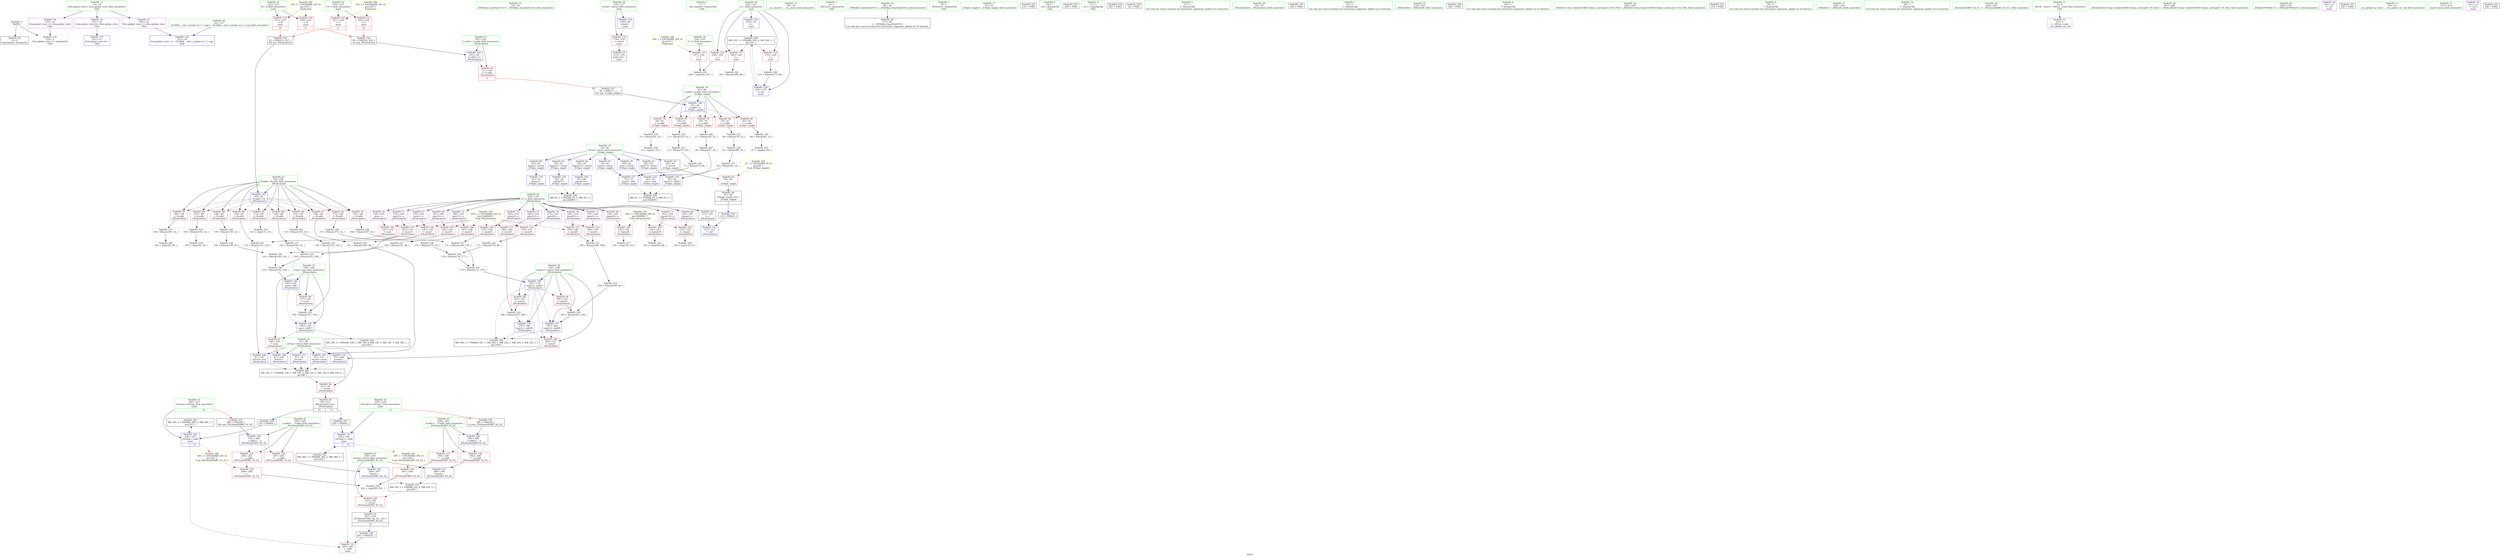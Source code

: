 digraph "SVFG" {
	label="SVFG";

	Node0x5607ea381460 [shape=record,color=grey,label="{NodeID: 0\nNullPtr}"];
	Node0x5607ea381460 -> Node0x5607ea39ebd0[style=solid];
	Node0x5607ea381460 -> Node0x5607ea3a54e0[style=solid];
	Node0x5607ea3ba050 [shape=record,color=black,label="{NodeID: 263\nMR_36V_2 = PHI(MR_36V_3, MR_36V_1, )\npts\{227 \}\n}"];
	Node0x5607ea3ba050 -> Node0x5607ea3a67c0[style=dashed];
	Node0x5607ea39ef70 [shape=record,color=red,label="{NodeID: 97\n160\<--105\n\<--sum\n_Z9calculateii\n}"];
	Node0x5607ea39ef70 -> Node0x5607ea3a6140[style=solid];
	Node0x5607ea39d070 [shape=record,color=green,label="{NodeID: 14\n23\<--24\n_ZNSt8ios_base4InitC1Ev\<--_ZNSt8ios_base4InitC1Ev_field_insensitive\n}"];
	Node0x5607ea39fad0 [shape=record,color=red,label="{NodeID: 111\n186\<--185\n\<--max35\n_Z9calculateii\n}"];
	Node0x5607ea39fad0 -> Node0x5607ea3ab0e0[style=solid];
	Node0x5607ea39dcb0 [shape=record,color=green,label="{NodeID: 28\n216\<--217\nretval\<--retval_field_insensitive\nmain\n}"];
	Node0x5607ea39dcb0 -> Node0x5607ea39fd40[style=solid];
	Node0x5607ea39dcb0 -> Node0x5607ea3a6620[style=solid];
	Node0x5607ea3a4e00 [shape=record,color=red,label="{NodeID: 125\n298\<--292\n\<--__a.addr\n_ZSt3maxIiERKT_S2_S2_\n}"];
	Node0x5607ea3a4e00 -> Node0x5607ea3a5140[style=solid];
	Node0x5607ea39e930 [shape=record,color=green,label="{NodeID: 42\n292\<--293\n__a.addr\<--__a.addr_field_insensitive\n_ZSt3maxIiERKT_S2_S2_\n}"];
	Node0x5607ea39e930 -> Node0x5607ea3a4e00[style=solid];
	Node0x5607ea39e930 -> Node0x5607ea3a4ed0[style=solid];
	Node0x5607ea39e930 -> Node0x5607ea3a6a30[style=solid];
	Node0x5607ea3ab6e0 [shape=record,color=grey,label="{NodeID: 222\n156 = Binary(153, 155, )\n}"];
	Node0x5607ea3ab6e0 -> Node0x5607ea3ab860[style=solid];
	Node0x5607ea3a59f0 [shape=record,color=blue,label="{NodeID: 139\n83\<--82\nmax12\<--add11\n_Z10get_singlei\n}"];
	Node0x5607ea3a59f0 -> Node0x5607ea3baa50[style=dashed];
	Node0x5607ea3a0540 [shape=record,color=purple,label="{NodeID: 56\n321\<--14\nllvm.global_ctors_0\<--llvm.global_ctors\nGlob }"];
	Node0x5607ea3a0540 -> Node0x5607ea3a52e0[style=solid];
	Node0x5607ea3acbe0 [shape=record,color=grey,label="{NodeID: 236\n143 = Binary(140, 142, )\n}"];
	Node0x5607ea3acbe0 -> Node0x5607ea3abce0[style=solid];
	Node0x5607ea3a6550 [shape=record,color=blue,label="{NodeID: 153\n97\<--54\nretval\<--\n_Z9calculateii\n}"];
	Node0x5607ea3a6550 -> Node0x5607ea3b9150[style=dashed];
	Node0x5607ea3a1130 [shape=record,color=purple,label="{NodeID: 70\n146\<--103\nmax13\<--s\n_Z9calculateii\n}"];
	Node0x5607ea3a1130 -> Node0x5607ea39f6c0[style=solid];
	Node0x5607ea3cd340 [shape=record,color=black,label="{NodeID: 333\n95 = PHI(253, 257, )\n0th arg _Z9calculateii }"];
	Node0x5607ea3cd340 -> Node0x5607ea3a5b90[style=solid];
	Node0x5607ea3ae0e0 [shape=record,color=grey,label="{NodeID: 250\n193 = cmp(192, 59, )\n}"];
	Node0x5607ea3a1c90 [shape=record,color=red,label="{NodeID: 84\n211\<--97\n\<--retval\n_Z9calculateii\n}"];
	Node0x5607ea3a1c90 -> Node0x5607ea3a0060[style=solid];
	Node0x5607ea3812f0 [shape=record,color=green,label="{NodeID: 1\n7\<--1\n__dso_handle\<--dummyObj\nGlob }"];
	Node0x5607ea3ba550 [shape=record,color=black,label="{NodeID: 264\nMR_30V_3 = PHI(MR_30V_4, MR_30V_2, )\npts\{221 \}\n}"];
	Node0x5607ea3ba550 -> Node0x5607ea3a46b0[style=dashed];
	Node0x5607ea3ba550 -> Node0x5607ea3a4780[style=dashed];
	Node0x5607ea3ba550 -> Node0x5607ea3a4850[style=dashed];
	Node0x5607ea3ba550 -> Node0x5607ea3a6960[style=dashed];
	Node0x5607ea39f040 [shape=record,color=red,label="{NodeID: 98\n187\<--107\n\<--sum22\n_Z9calculateii\n}"];
	Node0x5607ea39f040 -> Node0x5607ea3ab0e0[style=solid];
	Node0x5607ea39d130 [shape=record,color=green,label="{NodeID: 15\n29\<--30\n__cxa_atexit\<--__cxa_atexit_field_insensitive\n}"];
	Node0x5607ea3be4e0 [shape=record,color=yellow,style=double,label="{NodeID: 278\n22V_1 = ENCHI(MR_22V_0)\npts\{1040000 \}\nFun[_Z9calculateii]}"];
	Node0x5607ea3be4e0 -> Node0x5607ea39f2b0[style=dashed];
	Node0x5607ea3be4e0 -> Node0x5607ea39f450[style=dashed];
	Node0x5607ea3be4e0 -> Node0x5607ea39f5f0[style=dashed];
	Node0x5607ea3be4e0 -> Node0x5607ea39f6c0[style=dashed];
	Node0x5607ea3be4e0 -> Node0x5607ea39f790[style=dashed];
	Node0x5607ea3be4e0 -> Node0x5607ea39f930[style=dashed];
	Node0x5607ea3be4e0 -> Node0x5607ea39fa00[style=dashed];
	Node0x5607ea3be4e0 -> Node0x5607ea39fad0[style=dashed];
	Node0x5607ea3be4e0 -> Node0x5607ea39fba0[style=dashed];
	Node0x5607ea3be4e0 -> Node0x5607ea39fc70[style=dashed];
	Node0x5607ea39fba0 [shape=record,color=red,label="{NodeID: 112\n196\<--195\n\<--max40\n_Z9calculateii\n}"];
	Node0x5607ea39fba0 -> Node0x5607ea3a3580[style=solid];
	Node0x5607ea39dd80 [shape=record,color=green,label="{NodeID: 29\n218\<--219\nT\<--T_field_insensitive\nmain\n}"];
	Node0x5607ea39dd80 -> Node0x5607ea39fe10[style=solid];
	Node0x5607ea3bf180 [shape=record,color=yellow,style=double,label="{NodeID: 292\n2V_1 = ENCHI(MR_2V_0)\npts\{46 \}\nFun[_Z10get_singlei]}"];
	Node0x5607ea3bf180 -> Node0x5607ea3a1bc0[style=dashed];
	Node0x5607ea3a4ed0 [shape=record,color=red,label="{NodeID: 126\n307\<--292\n\<--__a.addr\n_ZSt3maxIiERKT_S2_S2_\n}"];
	Node0x5607ea3a4ed0 -> Node0x5607ea3a6ca0[style=solid];
	Node0x5607ea39ea00 [shape=record,color=green,label="{NodeID: 43\n294\<--295\n__b.addr\<--__b.addr_field_insensitive\n_ZSt3maxIiERKT_S2_S2_\n}"];
	Node0x5607ea39ea00 -> Node0x5607ea3a4fa0[style=solid];
	Node0x5607ea39ea00 -> Node0x5607ea3a5070[style=solid];
	Node0x5607ea39ea00 -> Node0x5607ea3a6b00[style=solid];
	Node0x5607ea3ab860 [shape=record,color=grey,label="{NodeID: 223\n158 = Binary(157, 156, )\n}"];
	Node0x5607ea3ab860 -> Node0x5607ea3a6070[style=solid];
	Node0x5607ea3a5ac0 [shape=record,color=blue,label="{NodeID: 140\n85\<--68\nrepeat13\<--\n_Z10get_singlei\n}"];
	Node0x5607ea3a5ac0 -> Node0x5607ea3baf50[style=dashed];
	Node0x5607ea3a0640 [shape=record,color=purple,label="{NodeID: 57\n322\<--14\nllvm.global_ctors_1\<--llvm.global_ctors\nGlob }"];
	Node0x5607ea3a0640 -> Node0x5607ea3a53e0[style=solid];
	Node0x5607ea3acd60 [shape=record,color=grey,label="{NodeID: 237\n145 = Binary(144, 52, )\n}"];
	Node0x5607ea3acd60 -> Node0x5607ea3abb60[style=solid];
	Node0x5607ea3a6620 [shape=record,color=blue,label="{NodeID: 154\n216\<--54\nretval\<--\nmain\n}"];
	Node0x5607ea3a6620 -> Node0x5607ea39fd40[style=dashed];
	Node0x5607ea3a1200 [shape=record,color=purple,label="{NodeID: 71\n154\<--103\nmax15\<--s\n_Z9calculateii\n}"];
	Node0x5607ea3a1200 -> Node0x5607ea39f790[style=solid];
	Node0x5607ea3cd5b0 [shape=record,color=black,label="{NodeID: 334\n96 = PHI(254, 258, )\n1st arg _Z9calculateii }"];
	Node0x5607ea3cd5b0 -> Node0x5607ea3a5c60[style=solid];
	Node0x5607ea3ae260 [shape=record,color=grey,label="{NodeID: 251\n238 = cmp(236, 237, )\n}"];
	Node0x5607ea3a1d60 [shape=record,color=red,label="{NodeID: 85\n115\<--99\n\<--R.addr\n_Z9calculateii\n}"];
	Node0x5607ea3a1d60 -> Node0x5607ea3a3680[style=solid];
	Node0x5607ea39b200 [shape=record,color=green,label="{NodeID: 2\n8\<--1\n_ZSt3cin\<--dummyObj\nGlob }"];
	Node0x5607ea3baa50 [shape=record,color=black,label="{NodeID: 265\nMR_6V_3 = PHI(MR_6V_5, MR_6V_2, )\npts\{460000 \}\n}"];
	Node0x5607ea39f110 [shape=record,color=red,label="{NodeID: 99\n201\<--107\n\<--sum22\n_Z9calculateii\n}"];
	Node0x5607ea39f110 -> Node0x5607ea3aaae0[style=solid];
	Node0x5607ea39d230 [shape=record,color=green,label="{NodeID: 16\n28\<--34\n_ZNSt8ios_base4InitD1Ev\<--_ZNSt8ios_base4InitD1Ev_field_insensitive\n}"];
	Node0x5607ea39d230 -> Node0x5607ea39ecd0[style=solid];
	Node0x5607ea3be5c0 [shape=record,color=yellow,style=double,label="{NodeID: 279\n24V_1 = ENCHI(MR_24V_0)\npts\{1040001 \}\nFun[_Z9calculateii]}"];
	Node0x5607ea3be5c0 -> Node0x5607ea39f380[style=dashed];
	Node0x5607ea3be5c0 -> Node0x5607ea39f520[style=dashed];
	Node0x5607ea3be5c0 -> Node0x5607ea39f860[style=dashed];
	Node0x5607ea39fc70 [shape=record,color=red,label="{NodeID: 113\n198\<--197\n\<--max41\n_Z9calculateii\n}"];
	Node0x5607ea39fc70 -> Node0x5607ea3a3580[style=solid];
	Node0x5607ea39de50 [shape=record,color=green,label="{NodeID: 30\n220\<--221\ni\<--i_field_insensitive\nmain\n}"];
	Node0x5607ea39de50 -> Node0x5607ea3a46b0[style=solid];
	Node0x5607ea39de50 -> Node0x5607ea3a4780[style=solid];
	Node0x5607ea39de50 -> Node0x5607ea3a4850[style=solid];
	Node0x5607ea39de50 -> Node0x5607ea3a66f0[style=solid];
	Node0x5607ea39de50 -> Node0x5607ea3a6960[style=solid];
	Node0x5607ea3a4fa0 [shape=record,color=red,label="{NodeID: 127\n300\<--294\n\<--__b.addr\n_ZSt3maxIiERKT_S2_S2_\n}"];
	Node0x5607ea3a4fa0 -> Node0x5607ea3a5210[style=solid];
	Node0x5607ea39ead0 [shape=record,color=green,label="{NodeID: 44\n16\<--317\n_GLOBAL__sub_I_yanzhe.cn_1_1.cpp\<--_GLOBAL__sub_I_yanzhe.cn_1_1.cpp_field_insensitive\n}"];
	Node0x5607ea39ead0 -> Node0x5607ea3a53e0[style=solid];
	Node0x5607ea3ab9e0 [shape=record,color=grey,label="{NodeID: 224\n71 = Binary(70, 52, )\n}"];
	Node0x5607ea3ab9e0 -> Node0x5607ea3ab560[style=solid];
	Node0x5607ea3a5b90 [shape=record,color=blue,label="{NodeID: 141\n99\<--95\nR.addr\<--R\n_Z9calculateii\n}"];
	Node0x5607ea3a5b90 -> Node0x5607ea3a1d60[style=dashed];
	Node0x5607ea3a5b90 -> Node0x5607ea3a1e30[style=dashed];
	Node0x5607ea3a5b90 -> Node0x5607ea3a1f00[style=dashed];
	Node0x5607ea3a5b90 -> Node0x5607ea3a1fd0[style=dashed];
	Node0x5607ea3a5b90 -> Node0x5607ea3a20a0[style=dashed];
	Node0x5607ea3a5b90 -> Node0x5607ea3a2170[style=dashed];
	Node0x5607ea3a5b90 -> Node0x5607ea3a2240[style=dashed];
	Node0x5607ea3a5b90 -> Node0x5607ea3a2310[style=dashed];
	Node0x5607ea3a5b90 -> Node0x5607ea3a23e0[style=dashed];
	Node0x5607ea3a5b90 -> Node0x5607ea3a24b0[style=dashed];
	Node0x5607ea3a0740 [shape=record,color=purple,label="{NodeID: 58\n323\<--14\nllvm.global_ctors_2\<--llvm.global_ctors\nGlob }"];
	Node0x5607ea3a0740 -> Node0x5607ea3a54e0[style=solid];
	Node0x5607ea3acee0 [shape=record,color=grey,label="{NodeID: 238\n174 = Binary(173, 59, )\n}"];
	Node0x5607ea3acee0 -> Node0x5607ea3ac8e0[style=solid];
	Node0x5607ea3a66f0 [shape=record,color=blue,label="{NodeID: 155\n220\<--54\ni\<--\nmain\n}"];
	Node0x5607ea3a66f0 -> Node0x5607ea3ba550[style=dashed];
	Node0x5607ea3a12d0 [shape=record,color=purple,label="{NodeID: 72\n163\<--103\nrepeat19\<--s\n_Z9calculateii\n}"];
	Node0x5607ea3a12d0 -> Node0x5607ea39f860[style=solid];
	Node0x5607ea3cd730 [shape=record,color=black,label="{NodeID: 335\n288 = PHI(226, )\n0th arg _ZSt3maxIiERKT_S2_S2_ }"];
	Node0x5607ea3cd730 -> Node0x5607ea3a6a30[style=solid];
	Node0x5607ea3ae3e0 [shape=record,color=grey,label="{NodeID: 252\n67 = cmp(66, 68, )\n}"];
	Node0x5607ea3a1e30 [shape=record,color=red,label="{NodeID: 86\n120\<--99\n\<--R.addr\n_Z9calculateii\n}"];
	Node0x5607ea3a1e30 -> Node0x5607ea3ac760[style=solid];
	Node0x5607ea39a170 [shape=record,color=green,label="{NodeID: 3\n9\<--1\n_ZSt4cout\<--dummyObj\nGlob }"];
	Node0x5607ea3baf50 [shape=record,color=black,label="{NodeID: 266\nMR_8V_3 = PHI(MR_8V_5, MR_8V_2, )\npts\{460001 \}\n}"];
	Node0x5607ea39f1e0 [shape=record,color=red,label="{NodeID: 100\n206\<--107\n\<--sum22\n_Z9calculateii\n}"];
	Node0x5607ea39f1e0 -> Node0x5607ea3a6480[style=solid];
	Node0x5607ea39d330 [shape=record,color=green,label="{NodeID: 17\n41\<--42\n_Z10get_singlei\<--_Z10get_singlei_field_insensitive\n}"];
	Node0x5607ea3be6a0 [shape=record,color=yellow,style=double,label="{NodeID: 280\n36V_1 = ENCHI(MR_36V_0)\npts\{227 \}\nFun[_ZSt3maxIiERKT_S2_S2_]}"];
	Node0x5607ea3be6a0 -> Node0x5607ea3a5140[style=dashed];
	Node0x5607ea39fd40 [shape=record,color=red,label="{NodeID: 114\n276\<--216\n\<--retval\nmain\n}"];
	Node0x5607ea39fd40 -> Node0x5607ea3a0130[style=solid];
	Node0x5607ea39df20 [shape=record,color=green,label="{NodeID: 31\n222\<--223\nR\<--R_field_insensitive\nmain\n}"];
	Node0x5607ea39df20 -> Node0x5607ea3a4920[style=solid];
	Node0x5607ea39df20 -> Node0x5607ea3a49f0[style=solid];
	Node0x5607ea3a5070 [shape=record,color=red,label="{NodeID: 128\n304\<--294\n\<--__b.addr\n_ZSt3maxIiERKT_S2_S2_\n}"];
	Node0x5607ea3a5070 -> Node0x5607ea3a6bd0[style=solid];
	Node0x5607ea39ebd0 [shape=record,color=black,label="{NodeID: 45\n2\<--3\ndummyVal\<--dummyVal\n}"];
	Node0x5607ea3abb60 [shape=record,color=grey,label="{NodeID: 225\n149 = Binary(145, 148, )\n}"];
	Node0x5607ea3abb60 -> Node0x5607ea3abce0[style=solid];
	Node0x5607ea3a5c60 [shape=record,color=blue,label="{NodeID: 142\n101\<--96\nC.addr\<--C\n_Z9calculateii\n}"];
	Node0x5607ea3a5c60 -> Node0x5607ea3a2580[style=dashed];
	Node0x5607ea3a0840 [shape=record,color=purple,label="{NodeID: 59\n60\<--45\nmax\<--retval\n_Z10get_singlei\n}"];
	Node0x5607ea3a0840 -> Node0x5607ea3a56b0[style=solid];
	Node0x5607ea0bb450 [shape=record,color=black,label="{NodeID: 322\n231 = PHI()\n}"];
	Node0x5607ea3ad060 [shape=record,color=grey,label="{NodeID: 239\n51 = Binary(50, 52, )\n}"];
	Node0x5607ea3ad060 -> Node0x5607ea3a3b00[style=solid];
	Node0x5607ea3a67c0 [shape=record,color=blue,label="{NodeID: 156\n226\<--255\nref.tmp\<--call6\nmain\n|{|<s2>12}}"];
	Node0x5607ea3a67c0 -> Node0x5607ea3a4c60[style=dashed];
	Node0x5607ea3a67c0 -> Node0x5607ea3ba050[style=dashed];
	Node0x5607ea3a67c0:s2 -> Node0x5607ea3be6a0[style=dashed,color=red];
	Node0x5607ea3a13a0 [shape=record,color=purple,label="{NodeID: 73\n169\<--103\nmax24\<--s\n_Z9calculateii\n}"];
	Node0x5607ea3a13a0 -> Node0x5607ea39f930[style=solid];
	Node0x5607ea3cd840 [shape=record,color=black,label="{NodeID: 336\n289 = PHI(228, )\n1st arg _ZSt3maxIiERKT_S2_S2_ }"];
	Node0x5607ea3cd840 -> Node0x5607ea3a6b00[style=solid];
	Node0x5607ea3ae560 [shape=record,color=grey,label="{NodeID: 253\n165 = cmp(164, 68, )\n}"];
	Node0x5607ea3a1f00 [shape=record,color=red,label="{NodeID: 87\n128\<--99\n\<--R.addr\n_Z9calculateii\n}"];
	Node0x5607ea3a1f00 -> Node0x5607ea3ad360[style=solid];
	Node0x5607ea39a200 [shape=record,color=green,label="{NodeID: 4\n10\<--1\n.str\<--dummyObj\nGlob }"];
	Node0x5607ea39f2b0 [shape=record,color=red,label="{NodeID: 101\n119\<--118\n\<--max\n_Z9calculateii\n}"];
	Node0x5607ea39f2b0 -> Node0x5607ea3ac760[style=solid];
	Node0x5607ea39d430 [shape=record,color=green,label="{NodeID: 18\n45\<--46\nretval\<--retval_field_insensitive\n_Z10get_singlei\n}"];
	Node0x5607ea39d430 -> Node0x5607ea39edd0[style=solid];
	Node0x5607ea39d430 -> Node0x5607ea3a0840[style=solid];
	Node0x5607ea39d430 -> Node0x5607ea3a0910[style=solid];
	Node0x5607ea39d430 -> Node0x5607ea3a09e0[style=solid];
	Node0x5607ea39d430 -> Node0x5607ea3a0ab0[style=solid];
	Node0x5607ea39d430 -> Node0x5607ea3a0b80[style=solid];
	Node0x5607ea39d430 -> Node0x5607ea3a0c50[style=solid];
	Node0x5607ea3be7b0 [shape=record,color=yellow,style=double,label="{NodeID: 281\n38V_1 = ENCHI(MR_38V_0)\npts\{229 \}\nFun[_ZSt3maxIiERKT_S2_S2_]}"];
	Node0x5607ea3be7b0 -> Node0x5607ea3a5210[style=dashed];
	Node0x5607ea39fe10 [shape=record,color=red,label="{NodeID: 115\n237\<--218\n\<--T\nmain\n}"];
	Node0x5607ea39fe10 -> Node0x5607ea3ae260[style=solid];
	Node0x5607ea39dff0 [shape=record,color=green,label="{NodeID: 32\n224\<--225\nC\<--C_field_insensitive\nmain\n}"];
	Node0x5607ea39dff0 -> Node0x5607ea3a4ac0[style=solid];
	Node0x5607ea39dff0 -> Node0x5607ea3a4b90[style=solid];
	Node0x5607ea3a3580 [shape=record,color=grey,label="{NodeID: 212\n199 = Binary(196, 198, )\n}"];
	Node0x5607ea3a3580 -> Node0x5607ea3aa960[style=solid];
	Node0x5607ea3a5140 [shape=record,color=red,label="{NodeID: 129\n299\<--298\n\<--\n_ZSt3maxIiERKT_S2_S2_\n}"];
	Node0x5607ea3a5140 -> Node0x5607ea3ae6e0[style=solid];
	Node0x5607ea39ecd0 [shape=record,color=black,label="{NodeID: 46\n27\<--28\n\<--_ZNSt8ios_base4InitD1Ev\nCan only get source location for instruction, argument, global var or function.}"];
	Node0x5607ea3abce0 [shape=record,color=grey,label="{NodeID: 226\n150 = Binary(143, 149, )\n}"];
	Node0x5607ea3abce0 -> Node0x5607ea3a5fa0[style=solid];
	Node0x5607ea3a5d30 [shape=record,color=blue,label="{NodeID: 143\n113\<--112\n\<--call\n_Z9calculateii\n}"];
	Node0x5607ea3a0910 [shape=record,color=purple,label="{NodeID: 60\n62\<--45\nrepeat\<--retval\n_Z10get_singlei\n}"];
	Node0x5607ea3a0910 -> Node0x5607ea3a5780[style=solid];
	Node0x5607ea3cc870 [shape=record,color=black,label="{NodeID: 323\n240 = PHI()\n}"];
	Node0x5607ea3ad1e0 [shape=record,color=grey,label="{NodeID: 240\n173 = Binary(172, 52, )\n}"];
	Node0x5607ea3ad1e0 -> Node0x5607ea3acee0[style=solid];
	Node0x5607ea3a6890 [shape=record,color=blue,label="{NodeID: 157\n228\<--259\nref.tmp7\<--call8\nmain\n|{|<s2>12}}"];
	Node0x5607ea3a6890 -> Node0x5607ea3a4c60[style=dashed];
	Node0x5607ea3a6890 -> Node0x5607ea3b9b50[style=dashed];
	Node0x5607ea3a6890:s2 -> Node0x5607ea3be7b0[style=dashed,color=red];
	Node0x5607ea3a1470 [shape=record,color=purple,label="{NodeID: 74\n175\<--103\nmax28\<--s\n_Z9calculateii\n}"];
	Node0x5607ea3a1470 -> Node0x5607ea39fa00[style=solid];
	Node0x5607ea3cd950 [shape=record,color=black,label="{NodeID: 337\n44 = PHI(111, )\n0th arg _Z10get_singlei }"];
	Node0x5607ea3cd950 -> Node0x5607ea3a55e0[style=solid];
	Node0x5607ea3ae6e0 [shape=record,color=grey,label="{NodeID: 254\n302 = cmp(299, 301, )\n}"];
	Node0x5607ea3a1fd0 [shape=record,color=red,label="{NodeID: 88\n138\<--99\n\<--R.addr\n_Z9calculateii\n}"];
	Node0x5607ea3a1fd0 -> Node0x5607ea3ad960[style=solid];
	Node0x5607ea39aa60 [shape=record,color=green,label="{NodeID: 5\n12\<--1\n.str.1\<--dummyObj\nGlob }"];
	Node0x5607ea39f380 [shape=record,color=red,label="{NodeID: 102\n125\<--124\n\<--repeat\n_Z9calculateii\n}"];
	Node0x5607ea39f380 -> Node0x5607ea3a3800[style=solid];
	Node0x5607ea39d500 [shape=record,color=green,label="{NodeID: 19\n47\<--48\nn.addr\<--n.addr_field_insensitive\n_Z10get_singlei\n}"];
	Node0x5607ea39d500 -> Node0x5607ea3a17b0[style=solid];
	Node0x5607ea39d500 -> Node0x5607ea3a1880[style=solid];
	Node0x5607ea39d500 -> Node0x5607ea3a1950[style=solid];
	Node0x5607ea39d500 -> Node0x5607ea3a1a20[style=solid];
	Node0x5607ea39d500 -> Node0x5607ea3a1af0[style=solid];
	Node0x5607ea39d500 -> Node0x5607ea3a55e0[style=solid];
	Node0x5607ea3a46b0 [shape=record,color=red,label="{NodeID: 116\n236\<--220\n\<--i\nmain\n}"];
	Node0x5607ea3a46b0 -> Node0x5607ea3ae260[style=solid];
	Node0x5607ea39e0c0 [shape=record,color=green,label="{NodeID: 33\n226\<--227\nref.tmp\<--ref.tmp_field_insensitive\nmain\n|{|<s1>12}}"];
	Node0x5607ea39e0c0 -> Node0x5607ea3a67c0[style=solid];
	Node0x5607ea39e0c0:s1 -> Node0x5607ea3cd730[style=solid,color=red];
	Node0x5607ea3aa960 [shape=record,color=grey,label="{NodeID: 213\n200 = Binary(199, 68, )\n}"];
	Node0x5607ea3aa960 -> Node0x5607ea3aaae0[style=solid];
	Node0x5607ea3a5210 [shape=record,color=red,label="{NodeID: 130\n301\<--300\n\<--\n_ZSt3maxIiERKT_S2_S2_\n}"];
	Node0x5607ea3a5210 -> Node0x5607ea3ae6e0[style=solid];
	Node0x5607ea39edd0 [shape=record,color=black,label="{NodeID: 47\n89\<--45\n\<--retval\n_Z10get_singlei\n}"];
	Node0x5607ea39edd0 -> Node0x5607ea3a1bc0[style=solid];
	Node0x5607ea3abe60 [shape=record,color=grey,label="{NodeID: 227\n148 = Binary(147, 68, )\n}"];
	Node0x5607ea3abe60 -> Node0x5607ea3abb60[style=solid];
	Node0x5607ea3a5e00 [shape=record,color=blue,label="{NodeID: 144\n97\<--121\nretval\<--mul\n_Z9calculateii\n}"];
	Node0x5607ea3a5e00 -> Node0x5607ea3b9150[style=dashed];
	Node0x5607ea3a09e0 [shape=record,color=purple,label="{NodeID: 61\n74\<--45\nmax6\<--retval\n_Z10get_singlei\n}"];
	Node0x5607ea3a09e0 -> Node0x5607ea3a5850[style=solid];
	Node0x5607ea3cc9d0 [shape=record,color=black,label="{NodeID: 324\n241 = PHI()\n}"];
	Node0x5607ea3ad360 [shape=record,color=grey,label="{NodeID: 241\n131 = Binary(128, 130, )\n}"];
	Node0x5607ea3ad360 -> Node0x5607ea3a5ed0[style=solid];
	Node0x5607ea3a6960 [shape=record,color=blue,label="{NodeID: 158\n220\<--273\ni\<--inc\nmain\n}"];
	Node0x5607ea3a6960 -> Node0x5607ea3ba550[style=dashed];
	Node0x5607ea3a1540 [shape=record,color=purple,label="{NodeID: 75\n185\<--103\nmax35\<--s\n_Z9calculateii\n}"];
	Node0x5607ea3a1540 -> Node0x5607ea39fad0[style=solid];
	Node0x5607ea3ce020 [shape=record,color=black,label="{NodeID: 338\n26 = PHI()\n}"];
	Node0x5607ea3a3680 [shape=record,color=grey,label="{NodeID: 255\n116 = cmp(115, 59, )\n}"];
	Node0x5607ea3a20a0 [shape=record,color=red,label="{NodeID: 89\n144\<--99\n\<--R.addr\n_Z9calculateii\n}"];
	Node0x5607ea3a20a0 -> Node0x5607ea3acd60[style=solid];
	Node0x5607ea39aaf0 [shape=record,color=green,label="{NodeID: 6\n15\<--1\n\<--dummyObj\nCan only get source location for instruction, argument, global var or function.}"];
	Node0x5607ea39f450 [shape=record,color=red,label="{NodeID: 103\n130\<--129\n\<--max3\n_Z9calculateii\n}"];
	Node0x5607ea39f450 -> Node0x5607ea3ad360[style=solid];
	Node0x5607ea39d5d0 [shape=record,color=green,label="{NodeID: 20\n92\<--93\n_Z9calculateii\<--_Z9calculateii_field_insensitive\n}"];
	Node0x5607ea3a4780 [shape=record,color=red,label="{NodeID: 117\n246\<--220\n\<--i\nmain\n}"];
	Node0x5607ea3a4780 -> Node0x5607ea3ad660[style=solid];
	Node0x5607ea39e190 [shape=record,color=green,label="{NodeID: 34\n228\<--229\nref.tmp7\<--ref.tmp7_field_insensitive\nmain\n|{|<s1>12}}"];
	Node0x5607ea39e190 -> Node0x5607ea3a6890[style=solid];
	Node0x5607ea39e190:s1 -> Node0x5607ea3cd840[style=solid,color=red];
	Node0x5607ea3aaae0 [shape=record,color=grey,label="{NodeID: 214\n202 = Binary(201, 200, )\n}"];
	Node0x5607ea3aaae0 -> Node0x5607ea3a63b0[style=solid];
	Node0x5607ea3a52e0 [shape=record,color=blue,label="{NodeID: 131\n321\<--15\nllvm.global_ctors_0\<--\nGlob }"];
	Node0x5607ea39fec0 [shape=record,color=black,label="{NodeID: 48\n43\<--90\n_Z10get_singlei_ret\<--\n_Z10get_singlei\n|{<s0>3}}"];
	Node0x5607ea39fec0:s0 -> Node0x5607ea3ce120[style=solid,color=blue];
	Node0x5607ea3abfe0 [shape=record,color=grey,label="{NodeID: 228\n168 = Binary(167, 52, )\n}"];
	Node0x5607ea3abfe0 -> Node0x5607ea3aaf60[style=solid];
	Node0x5607ea3a5ed0 [shape=record,color=blue,label="{NodeID: 145\n97\<--131\nretval\<--mul4\n_Z9calculateii\n}"];
	Node0x5607ea3a5ed0 -> Node0x5607ea3b9150[style=dashed];
	Node0x5607ea3a0ab0 [shape=record,color=purple,label="{NodeID: 62\n76\<--45\nrepeat7\<--retval\n_Z10get_singlei\n}"];
	Node0x5607ea3a0ab0 -> Node0x5607ea3a5920[style=solid];
	Node0x5607ea3ccaa0 [shape=record,color=black,label="{NodeID: 325\n243 = PHI()\n}"];
	Node0x5607ea3ad4e0 [shape=record,color=grey,label="{NodeID: 242\n153 = Binary(152, 52, )\n}"];
	Node0x5607ea3ad4e0 -> Node0x5607ea3ab6e0[style=solid];
	Node0x5607ea3a6a30 [shape=record,color=blue,label="{NodeID: 159\n292\<--288\n__a.addr\<--__a\n_ZSt3maxIiERKT_S2_S2_\n}"];
	Node0x5607ea3a6a30 -> Node0x5607ea3a4e00[style=dashed];
	Node0x5607ea3a6a30 -> Node0x5607ea3a4ed0[style=dashed];
	Node0x5607ea3a1610 [shape=record,color=purple,label="{NodeID: 76\n195\<--103\nmax40\<--s\n_Z9calculateii\n}"];
	Node0x5607ea3a1610 -> Node0x5607ea39fba0[style=solid];
	Node0x5607ea3ce120 [shape=record,color=black,label="{NodeID: 339\n112 = PHI(43, )\n}"];
	Node0x5607ea3ce120 -> Node0x5607ea3a5d30[style=solid];
	Node0x5607ea3a3800 [shape=record,color=grey,label="{NodeID: 256\n126 = cmp(125, 52, )\n}"];
	Node0x5607ea3a2170 [shape=record,color=red,label="{NodeID: 90\n152\<--99\n\<--R.addr\n_Z9calculateii\n}"];
	Node0x5607ea3a2170 -> Node0x5607ea3ad4e0[style=solid];
	Node0x5607ea39ab80 [shape=record,color=green,label="{NodeID: 7\n52\<--1\n\<--dummyObj\nCan only get source location for instruction, argument, global var or function.}"];
	Node0x5607ea3bc350 [shape=record,color=black,label="{NodeID: 270\nMR_42V_3 = PHI(MR_42V_4, MR_42V_2, )\npts\{291 \}\n}"];
	Node0x5607ea3bc350 -> Node0x5607ea3a4d30[style=dashed];
	Node0x5607ea39f520 [shape=record,color=red,label="{NodeID: 104\n135\<--134\n\<--repeat6\n_Z9calculateii\n}"];
	Node0x5607ea39f520 -> Node0x5607ea3a3980[style=solid];
	Node0x5607ea39d6d0 [shape=record,color=green,label="{NodeID: 21\n97\<--98\nretval\<--retval_field_insensitive\n_Z9calculateii\n}"];
	Node0x5607ea39d6d0 -> Node0x5607ea3a1c90[style=solid];
	Node0x5607ea39d6d0 -> Node0x5607ea3a5e00[style=solid];
	Node0x5607ea39d6d0 -> Node0x5607ea3a5ed0[style=solid];
	Node0x5607ea39d6d0 -> Node0x5607ea3a6140[style=solid];
	Node0x5607ea39d6d0 -> Node0x5607ea3a6480[style=solid];
	Node0x5607ea39d6d0 -> Node0x5607ea3a6550[style=solid];
	Node0x5607ea3a4850 [shape=record,color=red,label="{NodeID: 118\n272\<--220\n\<--i\nmain\n}"];
	Node0x5607ea3a4850 -> Node0x5607ea3adde0[style=solid];
	Node0x5607ea39e260 [shape=record,color=green,label="{NodeID: 35\n232\<--233\n_ZNSirsERi\<--_ZNSirsERi_field_insensitive\n}"];
	Node0x5607ea3aac60 [shape=record,color=grey,label="{NodeID: 215\n182 = Binary(181, 52, )\n}"];
	Node0x5607ea3aac60 -> Node0x5607ea3adf60[style=solid];
	Node0x5607ea3a53e0 [shape=record,color=blue,label="{NodeID: 132\n322\<--16\nllvm.global_ctors_1\<--_GLOBAL__sub_I_yanzhe.cn_1_1.cpp\nGlob }"];
	Node0x5607ea39ff90 [shape=record,color=black,label="{NodeID: 49\n113\<--103\n\<--s\n_Z9calculateii\n}"];
	Node0x5607ea39ff90 -> Node0x5607ea3a5d30[style=solid];
	Node0x5607ea3ac160 [shape=record,color=grey,label="{NodeID: 229\n81 = Binary(80, 59, )\n}"];
	Node0x5607ea3ac160 -> Node0x5607ea3ac460[style=solid];
	Node0x5607ea3a5fa0 [shape=record,color=blue,label="{NodeID: 146\n105\<--150\nsum\<--add\n_Z9calculateii\n}"];
	Node0x5607ea3a5fa0 -> Node0x5607ea39eea0[style=dashed];
	Node0x5607ea3a5fa0 -> Node0x5607ea3a6070[style=dashed];
	Node0x5607ea3a0b80 [shape=record,color=purple,label="{NodeID: 63\n83\<--45\nmax12\<--retval\n_Z10get_singlei\n}"];
	Node0x5607ea3a0b80 -> Node0x5607ea3a59f0[style=solid];
	Node0x5607ea3ccbd0 [shape=record,color=black,label="{NodeID: 326\n248 = PHI()\n}"];
	Node0x5607ea3ad660 [shape=record,color=grey,label="{NodeID: 243\n247 = Binary(246, 68, )\n}"];
	Node0x5607ea3a6b00 [shape=record,color=blue,label="{NodeID: 160\n294\<--289\n__b.addr\<--__b\n_ZSt3maxIiERKT_S2_S2_\n}"];
	Node0x5607ea3a6b00 -> Node0x5607ea3a4fa0[style=dashed];
	Node0x5607ea3a6b00 -> Node0x5607ea3a5070[style=dashed];
	Node0x5607ea3a16e0 [shape=record,color=purple,label="{NodeID: 77\n197\<--103\nmax41\<--s\n_Z9calculateii\n}"];
	Node0x5607ea3a16e0 -> Node0x5607ea39fc70[style=solid];
	Node0x5607ea3a3980 [shape=record,color=grey,label="{NodeID: 257\n136 = cmp(135, 59, )\n}"];
	Node0x5607ea3a2240 [shape=record,color=red,label="{NodeID: 91\n167\<--99\n\<--R.addr\n_Z9calculateii\n}"];
	Node0x5607ea3a2240 -> Node0x5607ea3abfe0[style=solid];
	Node0x5607ea39ac10 [shape=record,color=green,label="{NodeID: 8\n54\<--1\n\<--dummyObj\nCan only get source location for instruction, argument, global var or function.}"];
	Node0x5607ea39f5f0 [shape=record,color=red,label="{NodeID: 105\n142\<--141\n\<--max10\n_Z9calculateii\n}"];
	Node0x5607ea39f5f0 -> Node0x5607ea3acbe0[style=solid];
	Node0x5607ea39d7a0 [shape=record,color=green,label="{NodeID: 22\n99\<--100\nR.addr\<--R.addr_field_insensitive\n_Z9calculateii\n}"];
	Node0x5607ea39d7a0 -> Node0x5607ea3a1d60[style=solid];
	Node0x5607ea39d7a0 -> Node0x5607ea3a1e30[style=solid];
	Node0x5607ea39d7a0 -> Node0x5607ea3a1f00[style=solid];
	Node0x5607ea39d7a0 -> Node0x5607ea3a1fd0[style=solid];
	Node0x5607ea39d7a0 -> Node0x5607ea3a20a0[style=solid];
	Node0x5607ea39d7a0 -> Node0x5607ea3a2170[style=solid];
	Node0x5607ea39d7a0 -> Node0x5607ea3a2240[style=solid];
	Node0x5607ea39d7a0 -> Node0x5607ea3a2310[style=solid];
	Node0x5607ea39d7a0 -> Node0x5607ea3a23e0[style=solid];
	Node0x5607ea39d7a0 -> Node0x5607ea3a24b0[style=solid];
	Node0x5607ea39d7a0 -> Node0x5607ea3a5b90[style=solid];
	Node0x5607ea3a4920 [shape=record,color=red,label="{NodeID: 119\n253\<--222\n\<--R\nmain\n|{<s0>10}}"];
	Node0x5607ea3a4920:s0 -> Node0x5607ea3cd340[style=solid,color=red];
	Node0x5607ea39e360 [shape=record,color=green,label="{NodeID: 36\n244\<--245\n_ZStlsISt11char_traitsIcEERSt13basic_ostreamIcT_ES5_PKc\<--_ZStlsISt11char_traitsIcEERSt13basic_ostreamIcT_ES5_PKc_field_insensitive\n}"];
	Node0x5607ea3aade0 [shape=record,color=grey,label="{NodeID: 216\n179 = Binary(171, 178, )\n}"];
	Node0x5607ea3aade0 -> Node0x5607ea3a6210[style=solid];
	Node0x5607ea3a54e0 [shape=record,color=blue, style = dotted,label="{NodeID: 133\n323\<--3\nllvm.global_ctors_2\<--dummyVal\nGlob }"];
	Node0x5607ea3a0060 [shape=record,color=black,label="{NodeID: 50\n94\<--211\n_Z9calculateii_ret\<--\n_Z9calculateii\n|{<s0>10|<s1>11}}"];
	Node0x5607ea3a0060:s0 -> Node0x5607ea3ccdd0[style=solid,color=blue];
	Node0x5607ea3a0060:s1 -> Node0x5607ea3ccf60[style=solid,color=blue];
	Node0x5607ea3ac2e0 [shape=record,color=grey,label="{NodeID: 230\n66 = Binary(65, 52, )\n}"];
	Node0x5607ea3ac2e0 -> Node0x5607ea3ae3e0[style=solid];
	Node0x5607ea3a6070 [shape=record,color=blue,label="{NodeID: 147\n105\<--158\nsum\<--add17\n_Z9calculateii\n}"];
	Node0x5607ea3a6070 -> Node0x5607ea39ef70[style=dashed];
	Node0x5607ea3a6070 -> Node0x5607ea3b8c50[style=dashed];
	Node0x5607ea3a0c50 [shape=record,color=purple,label="{NodeID: 64\n85\<--45\nrepeat13\<--retval\n_Z10get_singlei\n}"];
	Node0x5607ea3a0c50 -> Node0x5607ea3a5ac0[style=solid];
	Node0x5607ea3cccd0 [shape=record,color=black,label="{NodeID: 327\n252 = PHI()\n}"];
	Node0x5607ea3ad7e0 [shape=record,color=grey,label="{NodeID: 244\n140 = Binary(139, 59, )\n}"];
	Node0x5607ea3ad7e0 -> Node0x5607ea3acbe0[style=solid];
	Node0x5607ea3a6bd0 [shape=record,color=blue,label="{NodeID: 161\n290\<--304\nretval\<--\n_ZSt3maxIiERKT_S2_S2_\n}"];
	Node0x5607ea3a6bd0 -> Node0x5607ea3bc350[style=dashed];
	Node0x5607ea3a17b0 [shape=record,color=red,label="{NodeID: 78\n50\<--47\n\<--n.addr\n_Z10get_singlei\n}"];
	Node0x5607ea3a17b0 -> Node0x5607ea3ad060[style=solid];
	Node0x5607ea3a3b00 [shape=record,color=grey,label="{NodeID: 258\n53 = cmp(51, 54, )\n}"];
	Node0x5607ea3a2310 [shape=record,color=red,label="{NodeID: 92\n172\<--99\n\<--R.addr\n_Z9calculateii\n}"];
	Node0x5607ea3a2310 -> Node0x5607ea3ad1e0[style=solid];
	Node0x5607ea39aca0 [shape=record,color=green,label="{NodeID: 9\n59\<--1\n\<--dummyObj\nCan only get source location for instruction, argument, global var or function.}"];
	Node0x5607ea39f6c0 [shape=record,color=red,label="{NodeID: 106\n147\<--146\n\<--max13\n_Z9calculateii\n}"];
	Node0x5607ea39f6c0 -> Node0x5607ea3abe60[style=solid];
	Node0x5607ea39d870 [shape=record,color=green,label="{NodeID: 23\n101\<--102\nC.addr\<--C.addr_field_insensitive\n_Z9calculateii\n}"];
	Node0x5607ea39d870 -> Node0x5607ea3a2580[style=solid];
	Node0x5607ea39d870 -> Node0x5607ea3a5c60[style=solid];
	Node0x5607ea3bec40 [shape=record,color=yellow,style=double,label="{NodeID: 286\n28V_1 = ENCHI(MR_28V_0)\npts\{219 \}\nFun[main]}"];
	Node0x5607ea3bec40 -> Node0x5607ea39fe10[style=dashed];
	Node0x5607ea3a49f0 [shape=record,color=red,label="{NodeID: 120\n258\<--222\n\<--R\nmain\n|{<s0>11}}"];
	Node0x5607ea3a49f0:s0 -> Node0x5607ea3cd5b0[style=solid,color=red];
	Node0x5607ea39e460 [shape=record,color=green,label="{NodeID: 37\n249\<--250\n_ZNSolsEi\<--_ZNSolsEi_field_insensitive\n}"];
	Node0x5607ea3aaf60 [shape=record,color=grey,label="{NodeID: 217\n171 = Binary(168, 170, )\n}"];
	Node0x5607ea3aaf60 -> Node0x5607ea3aade0[style=solid];
	Node0x5607ea3a55e0 [shape=record,color=blue,label="{NodeID: 134\n47\<--44\nn.addr\<--n\n_Z10get_singlei\n}"];
	Node0x5607ea3a55e0 -> Node0x5607ea3a17b0[style=dashed];
	Node0x5607ea3a55e0 -> Node0x5607ea3a1880[style=dashed];
	Node0x5607ea3a55e0 -> Node0x5607ea3a1950[style=dashed];
	Node0x5607ea3a55e0 -> Node0x5607ea3a1a20[style=dashed];
	Node0x5607ea3a55e0 -> Node0x5607ea3a1af0[style=dashed];
	Node0x5607ea3a0130 [shape=record,color=black,label="{NodeID: 51\n215\<--276\nmain_ret\<--\nmain\n}"];
	Node0x5607ea3ac460 [shape=record,color=grey,label="{NodeID: 231\n82 = Binary(81, 59, )\n}"];
	Node0x5607ea3ac460 -> Node0x5607ea3a59f0[style=solid];
	Node0x5607ea3a6140 [shape=record,color=blue,label="{NodeID: 148\n97\<--160\nretval\<--\n_Z9calculateii\n}"];
	Node0x5607ea3a6140 -> Node0x5607ea3b9150[style=dashed];
	Node0x5607ea3a0d20 [shape=record,color=purple,label="{NodeID: 65\n118\<--103\nmax\<--s\n_Z9calculateii\n}"];
	Node0x5607ea3a0d20 -> Node0x5607ea39f2b0[style=solid];
	Node0x5607ea3ccdd0 [shape=record,color=black,label="{NodeID: 328\n255 = PHI(94, )\n}"];
	Node0x5607ea3ccdd0 -> Node0x5607ea3a67c0[style=solid];
	Node0x5607ea3ad960 [shape=record,color=grey,label="{NodeID: 245\n139 = Binary(138, 52, )\n}"];
	Node0x5607ea3ad960 -> Node0x5607ea3ad7e0[style=solid];
	Node0x5607ea3a6ca0 [shape=record,color=blue,label="{NodeID: 162\n290\<--307\nretval\<--\n_ZSt3maxIiERKT_S2_S2_\n}"];
	Node0x5607ea3a6ca0 -> Node0x5607ea3bc350[style=dashed];
	Node0x5607ea3a1880 [shape=record,color=red,label="{NodeID: 79\n56\<--47\n\<--n.addr\n_Z10get_singlei\n}"];
	Node0x5607ea3a1880 -> Node0x5607ea3adae0[style=solid];
	Node0x5607ea3b8c50 [shape=record,color=black,label="{NodeID: 259\nMR_18V_2 = PHI(MR_18V_1, MR_18V_4, MR_18V_1, MR_18V_1, MR_18V_1, )\npts\{106 \}\n}"];
	Node0x5607ea3a23e0 [shape=record,color=red,label="{NodeID: 93\n181\<--99\n\<--R.addr\n_Z9calculateii\n}"];
	Node0x5607ea3a23e0 -> Node0x5607ea3aac60[style=solid];
	Node0x5607ea39ad30 [shape=record,color=green,label="{NodeID: 10\n68\<--1\n\<--dummyObj\nCan only get source location for instruction, argument, global var or function.}"];
	Node0x5607ea39f790 [shape=record,color=red,label="{NodeID: 107\n155\<--154\n\<--max15\n_Z9calculateii\n}"];
	Node0x5607ea39f790 -> Node0x5607ea3ab6e0[style=solid];
	Node0x5607ea39d940 [shape=record,color=green,label="{NodeID: 24\n103\<--104\ns\<--s_field_insensitive\n_Z9calculateii\n}"];
	Node0x5607ea39d940 -> Node0x5607ea39ff90[style=solid];
	Node0x5607ea39d940 -> Node0x5607ea3a0d20[style=solid];
	Node0x5607ea39d940 -> Node0x5607ea3a0df0[style=solid];
	Node0x5607ea39d940 -> Node0x5607ea3a0ec0[style=solid];
	Node0x5607ea39d940 -> Node0x5607ea3a0f90[style=solid];
	Node0x5607ea39d940 -> Node0x5607ea3a1060[style=solid];
	Node0x5607ea39d940 -> Node0x5607ea3a1130[style=solid];
	Node0x5607ea39d940 -> Node0x5607ea3a1200[style=solid];
	Node0x5607ea39d940 -> Node0x5607ea3a12d0[style=solid];
	Node0x5607ea39d940 -> Node0x5607ea3a13a0[style=solid];
	Node0x5607ea39d940 -> Node0x5607ea3a1470[style=solid];
	Node0x5607ea39d940 -> Node0x5607ea3a1540[style=solid];
	Node0x5607ea39d940 -> Node0x5607ea3a1610[style=solid];
	Node0x5607ea39d940 -> Node0x5607ea3a16e0[style=solid];
	Node0x5607ea3a4ac0 [shape=record,color=red,label="{NodeID: 121\n254\<--224\n\<--C\nmain\n|{<s0>10}}"];
	Node0x5607ea3a4ac0:s0 -> Node0x5607ea3cd5b0[style=solid,color=red];
	Node0x5607ea39e560 [shape=record,color=green,label="{NodeID: 38\n262\<--263\n_ZSt3maxIiERKT_S2_S2_\<--_ZSt3maxIiERKT_S2_S2__field_insensitive\n}"];
	Node0x5607ea3ab0e0 [shape=record,color=grey,label="{NodeID: 218\n188 = Binary(187, 186, )\n}"];
	Node0x5607ea3ab0e0 -> Node0x5607ea3a62e0[style=solid];
	Node0x5607ea3a56b0 [shape=record,color=blue,label="{NodeID: 135\n60\<--58\nmax\<--mul\n_Z10get_singlei\n}"];
	Node0x5607ea3a56b0 -> Node0x5607ea3baa50[style=dashed];
	Node0x5607ea3a0200 [shape=record,color=black,label="{NodeID: 52\n287\<--310\n_ZSt3maxIiERKT_S2_S2__ret\<--\n_ZSt3maxIiERKT_S2_S2_\n|{<s0>12}}"];
	Node0x5607ea3a0200:s0 -> Node0x5607ea3cd060[style=solid,color=blue];
	Node0x5607ea3ac5e0 [shape=record,color=grey,label="{NodeID: 232\n80 = Binary(79, 52, )\n}"];
	Node0x5607ea3ac5e0 -> Node0x5607ea3ac160[style=solid];
	Node0x5607ea3a6210 [shape=record,color=blue,label="{NodeID: 149\n107\<--179\nsum22\<--add31\n_Z9calculateii\n}"];
	Node0x5607ea3a6210 -> Node0x5607ea39f040[style=dashed];
	Node0x5607ea3a6210 -> Node0x5607ea39f110[style=dashed];
	Node0x5607ea3a6210 -> Node0x5607ea39f1e0[style=dashed];
	Node0x5607ea3a6210 -> Node0x5607ea3a62e0[style=dashed];
	Node0x5607ea3a6210 -> Node0x5607ea3a63b0[style=dashed];
	Node0x5607ea3a6210 -> Node0x5607ea3b9650[style=dashed];
	Node0x5607ea3a0df0 [shape=record,color=purple,label="{NodeID: 66\n124\<--103\nrepeat\<--s\n_Z9calculateii\n}"];
	Node0x5607ea3a0df0 -> Node0x5607ea39f380[style=solid];
	Node0x5607ea3ccf60 [shape=record,color=black,label="{NodeID: 329\n259 = PHI(94, )\n}"];
	Node0x5607ea3ccf60 -> Node0x5607ea3a6890[style=solid];
	Node0x5607ea3adae0 [shape=record,color=grey,label="{NodeID: 246\n57 = Binary(56, 52, )\n}"];
	Node0x5607ea3adae0 -> Node0x5607ea3adc60[style=solid];
	Node0x5607ea3a1950 [shape=record,color=red,label="{NodeID: 80\n65\<--47\n\<--n.addr\n_Z10get_singlei\n}"];
	Node0x5607ea3a1950 -> Node0x5607ea3ac2e0[style=solid];
	Node0x5607ea3b9150 [shape=record,color=black,label="{NodeID: 260\nMR_10V_3 = PHI(MR_10V_7, MR_10V_5, MR_10V_2, MR_10V_6, MR_10V_4, )\npts\{98 \}\n}"];
	Node0x5607ea3b9150 -> Node0x5607ea3a1c90[style=dashed];
	Node0x5607ea3a24b0 [shape=record,color=red,label="{NodeID: 94\n191\<--99\n\<--R.addr\n_Z9calculateii\n}"];
	Node0x5607ea3a24b0 -> Node0x5607ea3ab260[style=solid];
	Node0x5607ea39ae00 [shape=record,color=green,label="{NodeID: 11\n4\<--6\n_ZStL8__ioinit\<--_ZStL8__ioinit_field_insensitive\nGlob }"];
	Node0x5607ea39ae00 -> Node0x5607ea3a02d0[style=solid];
	Node0x5607ea39f860 [shape=record,color=red,label="{NodeID: 108\n164\<--163\n\<--repeat19\n_Z9calculateii\n}"];
	Node0x5607ea39f860 -> Node0x5607ea3ae560[style=solid];
	Node0x5607ea39da10 [shape=record,color=green,label="{NodeID: 25\n105\<--106\nsum\<--sum_field_insensitive\n_Z9calculateii\n}"];
	Node0x5607ea39da10 -> Node0x5607ea39eea0[style=solid];
	Node0x5607ea39da10 -> Node0x5607ea39ef70[style=solid];
	Node0x5607ea39da10 -> Node0x5607ea3a5fa0[style=solid];
	Node0x5607ea39da10 -> Node0x5607ea3a6070[style=solid];
	Node0x5607ea3bee00 [shape=record,color=yellow,style=double,label="{NodeID: 288\n32V_1 = ENCHI(MR_32V_0)\npts\{223 \}\nFun[main]}"];
	Node0x5607ea3bee00 -> Node0x5607ea3a4920[style=dashed];
	Node0x5607ea3bee00 -> Node0x5607ea3a49f0[style=dashed];
	Node0x5607ea3a4b90 [shape=record,color=red,label="{NodeID: 122\n257\<--224\n\<--C\nmain\n|{<s0>11}}"];
	Node0x5607ea3a4b90:s0 -> Node0x5607ea3cd340[style=solid,color=red];
	Node0x5607ea39e660 [shape=record,color=green,label="{NodeID: 39\n267\<--268\n_ZSt4endlIcSt11char_traitsIcEERSt13basic_ostreamIT_T0_ES6_\<--_ZSt4endlIcSt11char_traitsIcEERSt13basic_ostreamIT_T0_ES6__field_insensitive\n}"];
	Node0x5607ea3ab260 [shape=record,color=grey,label="{NodeID: 219\n192 = Binary(191, 52, )\n}"];
	Node0x5607ea3ab260 -> Node0x5607ea3ae0e0[style=solid];
	Node0x5607ea3a5780 [shape=record,color=blue,label="{NodeID: 136\n62\<--52\nrepeat\<--\n_Z10get_singlei\n}"];
	Node0x5607ea3a5780 -> Node0x5607ea3baf50[style=dashed];
	Node0x5607ea3a02d0 [shape=record,color=purple,label="{NodeID: 53\n25\<--4\n\<--_ZStL8__ioinit\n__cxx_global_var_init\n}"];
	Node0x5607ea3ac760 [shape=record,color=grey,label="{NodeID: 233\n121 = Binary(119, 120, )\n}"];
	Node0x5607ea3ac760 -> Node0x5607ea3a5e00[style=solid];
	Node0x5607ea3a62e0 [shape=record,color=blue,label="{NodeID: 150\n107\<--188\nsum22\<--add36\n_Z9calculateii\n}"];
	Node0x5607ea3a62e0 -> Node0x5607ea39f1e0[style=dashed];
	Node0x5607ea3a62e0 -> Node0x5607ea3b9650[style=dashed];
	Node0x5607ea3a0ec0 [shape=record,color=purple,label="{NodeID: 67\n129\<--103\nmax3\<--s\n_Z9calculateii\n}"];
	Node0x5607ea3a0ec0 -> Node0x5607ea39f450[style=solid];
	Node0x5607ea3cd060 [shape=record,color=black,label="{NodeID: 330\n261 = PHI(287, )\n}"];
	Node0x5607ea3cd060 -> Node0x5607ea3a4c60[style=solid];
	Node0x5607ea3adc60 [shape=record,color=grey,label="{NodeID: 247\n58 = Binary(57, 59, )\n}"];
	Node0x5607ea3adc60 -> Node0x5607ea3a56b0[style=solid];
	Node0x5607ea3a1a20 [shape=record,color=red,label="{NodeID: 81\n70\<--47\n\<--n.addr\n_Z10get_singlei\n}"];
	Node0x5607ea3a1a20 -> Node0x5607ea3ab9e0[style=solid];
	Node0x5607ea3b9650 [shape=record,color=black,label="{NodeID: 261\nMR_20V_2 = PHI(MR_20V_1, MR_20V_1, MR_20V_1, MR_20V_5, MR_20V_1, )\npts\{108 \}\n}"];
	Node0x5607ea3a2580 [shape=record,color=red,label="{NodeID: 95\n111\<--101\n\<--C.addr\n_Z9calculateii\n|{<s0>3}}"];
	Node0x5607ea3a2580:s0 -> Node0x5607ea3cd950[style=solid,color=red];
	Node0x5607ea39cf50 [shape=record,color=green,label="{NodeID: 12\n14\<--18\nllvm.global_ctors\<--llvm.global_ctors_field_insensitive\nGlob }"];
	Node0x5607ea39cf50 -> Node0x5607ea3a0540[style=solid];
	Node0x5607ea39cf50 -> Node0x5607ea3a0640[style=solid];
	Node0x5607ea39cf50 -> Node0x5607ea3a0740[style=solid];
	Node0x5607ea39f930 [shape=record,color=red,label="{NodeID: 109\n170\<--169\n\<--max24\n_Z9calculateii\n}"];
	Node0x5607ea39f930 -> Node0x5607ea3aaf60[style=solid];
	Node0x5607ea39dae0 [shape=record,color=green,label="{NodeID: 26\n107\<--108\nsum22\<--sum22_field_insensitive\n_Z9calculateii\n}"];
	Node0x5607ea39dae0 -> Node0x5607ea39f040[style=solid];
	Node0x5607ea39dae0 -> Node0x5607ea39f110[style=solid];
	Node0x5607ea39dae0 -> Node0x5607ea39f1e0[style=solid];
	Node0x5607ea39dae0 -> Node0x5607ea3a6210[style=solid];
	Node0x5607ea39dae0 -> Node0x5607ea3a62e0[style=solid];
	Node0x5607ea39dae0 -> Node0x5607ea3a63b0[style=solid];
	Node0x5607ea3beee0 [shape=record,color=yellow,style=double,label="{NodeID: 289\n34V_1 = ENCHI(MR_34V_0)\npts\{225 \}\nFun[main]}"];
	Node0x5607ea3beee0 -> Node0x5607ea3a4ac0[style=dashed];
	Node0x5607ea3beee0 -> Node0x5607ea3a4b90[style=dashed];
	Node0x5607ea3a4c60 [shape=record,color=red,label="{NodeID: 123\n264\<--261\n\<--call9\nmain\n}"];
	Node0x5607ea39e760 [shape=record,color=green,label="{NodeID: 40\n269\<--270\n_ZNSolsEPFRSoS_E\<--_ZNSolsEPFRSoS_E_field_insensitive\n}"];
	Node0x5607ea3ab3e0 [shape=record,color=grey,label="{NodeID: 220\n73 = Binary(72, 68, )\n}"];
	Node0x5607ea3ab3e0 -> Node0x5607ea3a5850[style=solid];
	Node0x5607ea3a5850 [shape=record,color=blue,label="{NodeID: 137\n74\<--73\nmax6\<--add\n_Z10get_singlei\n}"];
	Node0x5607ea3a5850 -> Node0x5607ea3baa50[style=dashed];
	Node0x5607ea3a03a0 [shape=record,color=purple,label="{NodeID: 54\n242\<--10\n\<--.str\nmain\n}"];
	Node0x5607ea3ac8e0 [shape=record,color=grey,label="{NodeID: 234\n178 = Binary(174, 177, )\n}"];
	Node0x5607ea3ac8e0 -> Node0x5607ea3aade0[style=solid];
	Node0x5607ea3a63b0 [shape=record,color=blue,label="{NodeID: 151\n107\<--202\nsum22\<--add44\n_Z9calculateii\n}"];
	Node0x5607ea3a63b0 -> Node0x5607ea39f1e0[style=dashed];
	Node0x5607ea3a63b0 -> Node0x5607ea3b9650[style=dashed];
	Node0x5607ea3a0f90 [shape=record,color=purple,label="{NodeID: 68\n134\<--103\nrepeat6\<--s\n_Z9calculateii\n}"];
	Node0x5607ea3a0f90 -> Node0x5607ea39f520[style=solid];
	Node0x5607ea3cd1a0 [shape=record,color=black,label="{NodeID: 331\n265 = PHI()\n}"];
	Node0x5607ea3adde0 [shape=record,color=grey,label="{NodeID: 248\n273 = Binary(272, 68, )\n}"];
	Node0x5607ea3adde0 -> Node0x5607ea3a6960[style=solid];
	Node0x5607ea3a1af0 [shape=record,color=red,label="{NodeID: 82\n79\<--47\n\<--n.addr\n_Z10get_singlei\n}"];
	Node0x5607ea3a1af0 -> Node0x5607ea3ac5e0[style=solid];
	Node0x5607ea3b9b50 [shape=record,color=black,label="{NodeID: 262\nMR_38V_2 = PHI(MR_38V_3, MR_38V_1, )\npts\{229 \}\n}"];
	Node0x5607ea3b9b50 -> Node0x5607ea3a6890[style=dashed];
	Node0x5607ea39eea0 [shape=record,color=red,label="{NodeID: 96\n157\<--105\n\<--sum\n_Z9calculateii\n}"];
	Node0x5607ea39eea0 -> Node0x5607ea3ab860[style=solid];
	Node0x5607ea39cfe0 [shape=record,color=green,label="{NodeID: 13\n19\<--20\n__cxx_global_var_init\<--__cxx_global_var_init_field_insensitive\n}"];
	Node0x5607ea39fa00 [shape=record,color=red,label="{NodeID: 110\n176\<--175\n\<--max28\n_Z9calculateii\n}"];
	Node0x5607ea39fa00 -> Node0x5607ea3aca60[style=solid];
	Node0x5607ea39dbb0 [shape=record,color=green,label="{NodeID: 27\n213\<--214\nmain\<--main_field_insensitive\n}"];
	Node0x5607ea3a4d30 [shape=record,color=red,label="{NodeID: 124\n310\<--290\n\<--retval\n_ZSt3maxIiERKT_S2_S2_\n}"];
	Node0x5607ea3a4d30 -> Node0x5607ea3a0200[style=solid];
	Node0x5607ea39e860 [shape=record,color=green,label="{NodeID: 41\n290\<--291\nretval\<--retval_field_insensitive\n_ZSt3maxIiERKT_S2_S2_\n}"];
	Node0x5607ea39e860 -> Node0x5607ea3a4d30[style=solid];
	Node0x5607ea39e860 -> Node0x5607ea3a6bd0[style=solid];
	Node0x5607ea39e860 -> Node0x5607ea3a6ca0[style=solid];
	Node0x5607ea3ab560 [shape=record,color=grey,label="{NodeID: 221\n72 = Binary(71, 59, )\n}"];
	Node0x5607ea3ab560 -> Node0x5607ea3ab3e0[style=solid];
	Node0x5607ea3a5920 [shape=record,color=blue,label="{NodeID: 138\n76\<--59\nrepeat7\<--\n_Z10get_singlei\n}"];
	Node0x5607ea3a5920 -> Node0x5607ea3baf50[style=dashed];
	Node0x5607ea3a0470 [shape=record,color=purple,label="{NodeID: 55\n251\<--12\n\<--.str.1\nmain\n}"];
	Node0x5607ea3aca60 [shape=record,color=grey,label="{NodeID: 235\n177 = Binary(176, 68, )\n}"];
	Node0x5607ea3aca60 -> Node0x5607ea3ac8e0[style=solid];
	Node0x5607ea3a6480 [shape=record,color=blue,label="{NodeID: 152\n97\<--206\nretval\<--\n_Z9calculateii\n}"];
	Node0x5607ea3a6480 -> Node0x5607ea3b9150[style=dashed];
	Node0x5607ea3a1060 [shape=record,color=purple,label="{NodeID: 69\n141\<--103\nmax10\<--s\n_Z9calculateii\n}"];
	Node0x5607ea3a1060 -> Node0x5607ea39f5f0[style=solid];
	Node0x5607ea3cd270 [shape=record,color=black,label="{NodeID: 332\n266 = PHI()\n}"];
	Node0x5607ea3adf60 [shape=record,color=grey,label="{NodeID: 249\n183 = cmp(182, 68, )\n}"];
	Node0x5607ea3a1bc0 [shape=record,color=red,label="{NodeID: 83\n90\<--89\n\<--\n_Z10get_singlei\n}"];
	Node0x5607ea3a1bc0 -> Node0x5607ea39fec0[style=solid];
}
